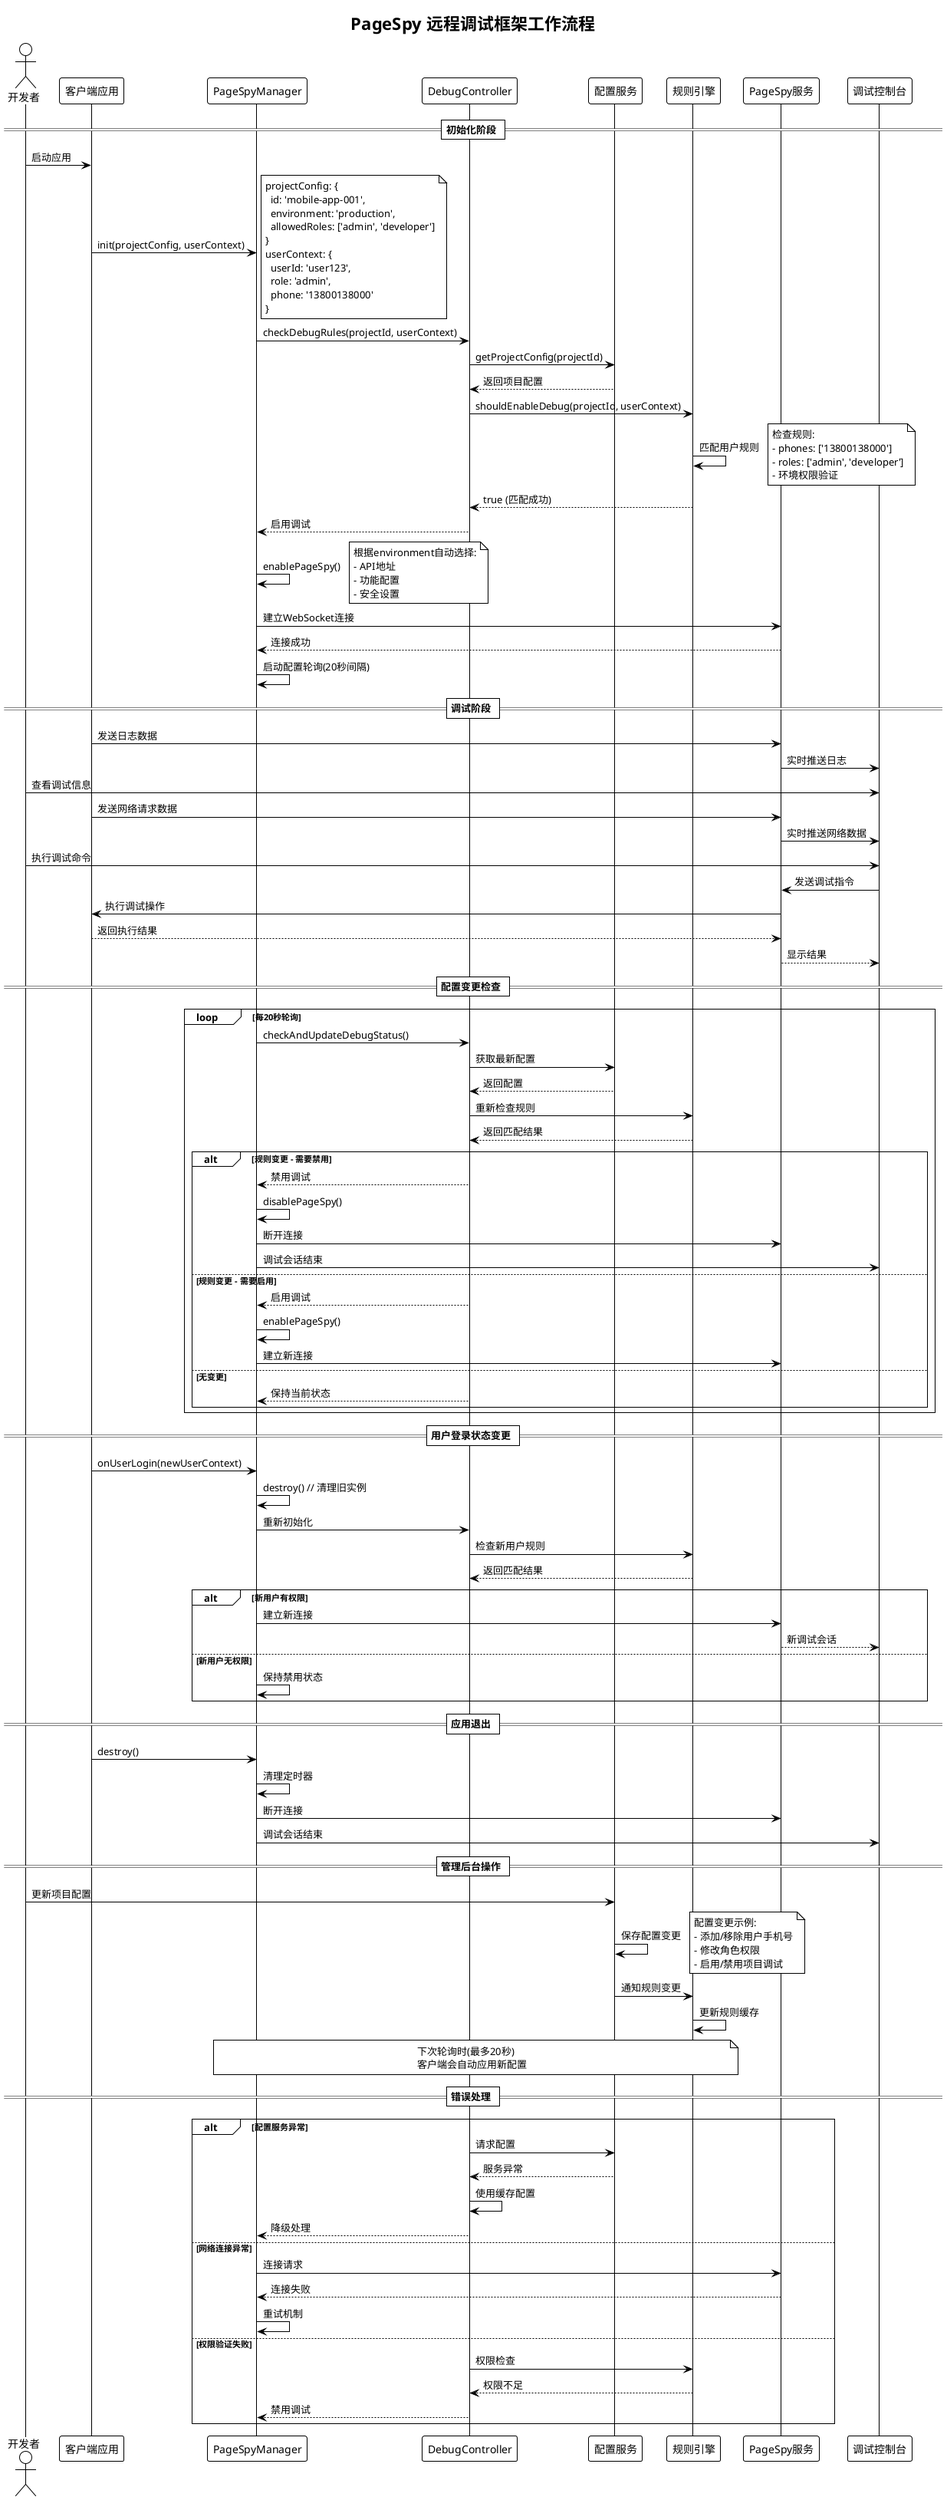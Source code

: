 @startuml PageSpy工作流程时序图
!theme plain
title PageSpy 远程调试框架工作流程

actor "开发者" as Dev
participant "客户端应用" as App
participant "PageSpyManager" as Manager
participant "DebugController" as Controller
participant "配置服务" as ConfigSvc
participant "规则引擎" as RuleEngine
participant "PageSpy服务" as PageSpyServer
participant "调试控制台" as Console

== 初始化阶段 ==
Dev -> App: 启动应用
App -> Manager: init(projectConfig, userContext)
note right
  projectConfig: {
    id: 'mobile-app-001',
    environment: 'production',
    allowedRoles: ['admin', 'developer']
  }
  userContext: {
    userId: 'user123',
    role: 'admin',
    phone: '13800138000'
  }
end note

Manager -> Controller: checkDebugRules(projectId, userContext)
Controller -> ConfigSvc: getProjectConfig(projectId)
ConfigSvc --> Controller: 返回项目配置

Controller -> RuleEngine: shouldEnableDebug(projectId, userContext)
RuleEngine -> RuleEngine: 匹配用户规则
note right
  检查规则:
  - phones: ['13800138000']
  - roles: ['admin', 'developer']
  - 环境权限验证
end note
RuleEngine --> Controller: true (匹配成功)

Controller --> Manager: 启用调试
Manager -> Manager: enablePageSpy()
note right
  根据environment自动选择:
  - API地址
  - 功能配置
  - 安全设置
end note

Manager -> PageSpyServer: 建立WebSocket连接
PageSpyServer --> Manager: 连接成功
Manager -> Manager: 启动配置轮询(20秒间隔)

== 调试阶段 ==
App -> PageSpyServer: 发送日志数据
PageSpyServer -> Console: 实时推送日志
Dev -> Console: 查看调试信息

App -> PageSpyServer: 发送网络请求数据
PageSpyServer -> Console: 实时推送网络数据

Dev -> Console: 执行调试命令
Console -> PageSpyServer: 发送调试指令
PageSpyServer -> App: 执行调试操作
App --> PageSpyServer: 返回执行结果
PageSpyServer --> Console: 显示结果

== 配置变更检查 ==
loop 每20秒轮询
  Manager -> Controller: checkAndUpdateDebugStatus()
  Controller -> ConfigSvc: 获取最新配置
  ConfigSvc --> Controller: 返回配置
  
  Controller -> RuleEngine: 重新检查规则
  RuleEngine --> Controller: 返回匹配结果
  
  alt 规则变更 - 需要禁用
    Controller --> Manager: 禁用调试
    Manager -> Manager: disablePageSpy()
    Manager -> PageSpyServer: 断开连接
    Manager -> Console: 调试会话结束
  else 规则变更 - 需要启用
    Controller --> Manager: 启用调试
    Manager -> Manager: enablePageSpy()
    Manager -> PageSpyServer: 建立新连接
  else 无变更
    Controller --> Manager: 保持当前状态
  end
end

== 用户登录状态变更 ==
App -> Manager: onUserLogin(newUserContext)
Manager -> Manager: destroy() // 清理旧实例
Manager -> Controller: 重新初始化
Controller -> RuleEngine: 检查新用户规则
RuleEngine --> Controller: 返回匹配结果

alt 新用户有权限
  Manager -> PageSpyServer: 建立新连接
  PageSpyServer --> Console: 新调试会话
else 新用户无权限
  Manager -> Manager: 保持禁用状态
end

== 应用退出 ==
App -> Manager: destroy()
Manager -> Manager: 清理定时器
Manager -> PageSpyServer: 断开连接
Manager -> Console: 调试会话结束

== 管理后台操作 ==
Dev -> ConfigSvc: 更新项目配置
ConfigSvc -> ConfigSvc: 保存配置变更
note right
  配置变更示例:
  - 添加/移除用户手机号
  - 修改角色权限
  - 启用/禁用项目调试
end note

ConfigSvc -> RuleEngine: 通知规则变更
RuleEngine -> RuleEngine: 更新规则缓存

note over Manager, RuleEngine
  下次轮询时(最多20秒)
  客户端会自动应用新配置
end note

== 错误处理 ==
alt 配置服务异常
  Controller -> ConfigSvc: 请求配置
  ConfigSvc --> Controller: 服务异常
  Controller -> Controller: 使用缓存配置
  Controller --> Manager: 降级处理
else 网络连接异常
  Manager -> PageSpyServer: 连接请求
  PageSpyServer --> Manager: 连接失败
  Manager -> Manager: 重试机制
else 权限验证失败
  Controller -> RuleEngine: 权限检查
  RuleEngine --> Controller: 权限不足
  Controller --> Manager: 禁用调试
end

@enduml